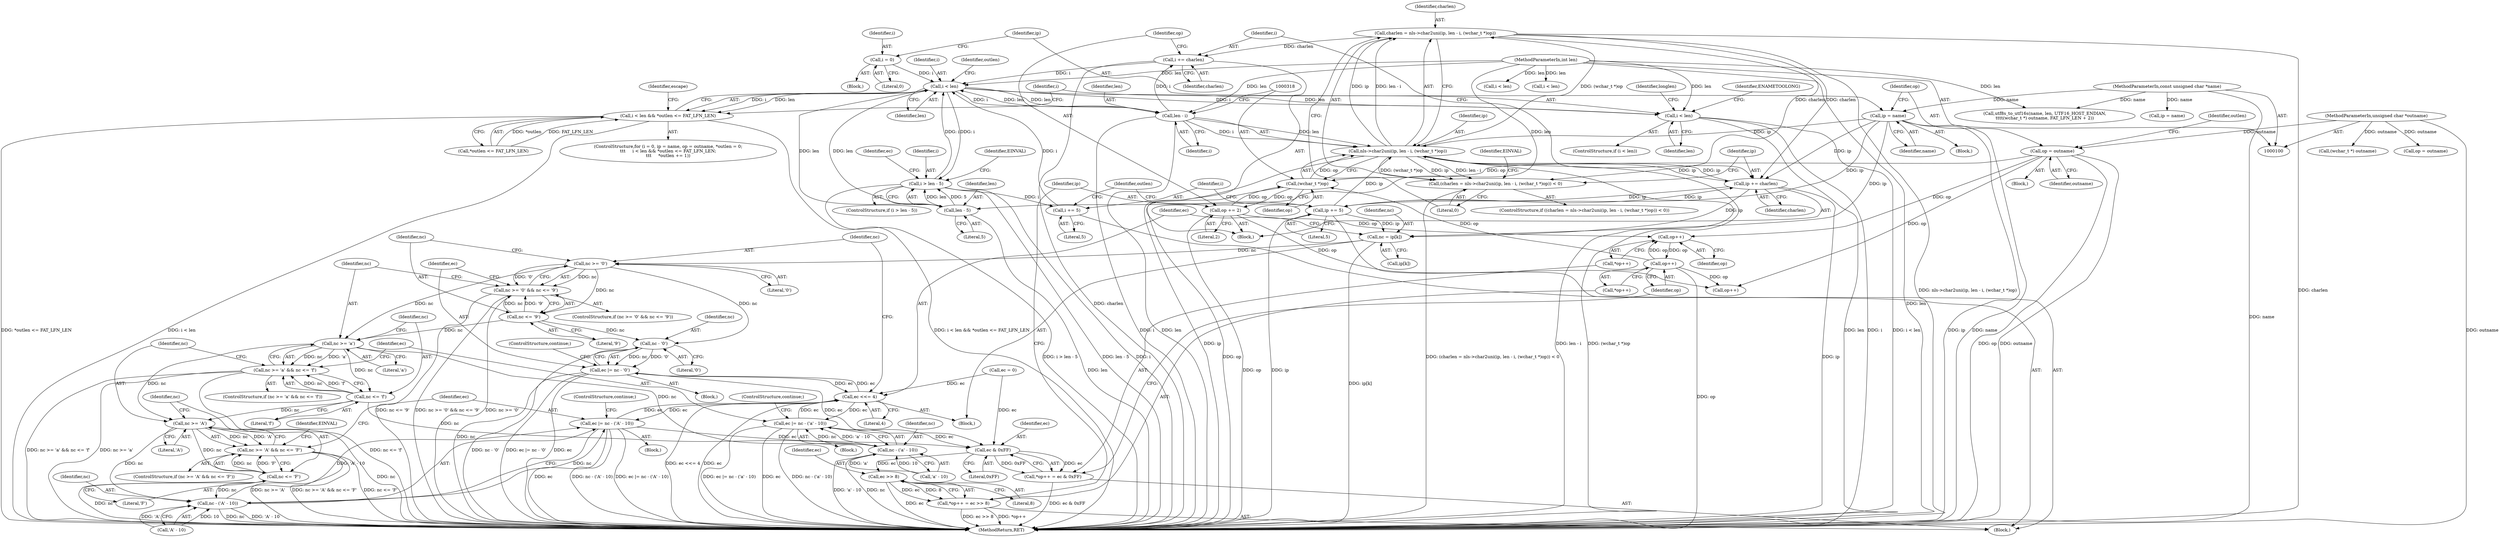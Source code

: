 digraph "0_linux_0720a06a7518c9d0c0125bd5d1f3b6264c55c3dd_0@integer" {
"1000310" [label="(Call,charlen = nls->char2uni(ip, len - i, (wchar_t *)op))"];
"1000312" [label="(Call,nls->char2uni(ip, len - i, (wchar_t *)op))"];
"1000300" [label="(Call,ip += 5)"];
"1000324" [label="(Call,ip += charlen)"];
"1000310" [label="(Call,charlen = nls->char2uni(ip, len - i, (wchar_t *)op))"];
"1000172" [label="(Call,ip = name)"];
"1000101" [label="(MethodParameterIn,const unsigned char *name)"];
"1000314" [label="(Call,len - i)"];
"1000184" [label="(Call,i < len)"];
"1000205" [label="(Call,i > len - 5)"];
"1000207" [label="(Call,len - 5)"];
"1000102" [label="(MethodParameterIn,int len)"];
"1000327" [label="(Call,i += charlen)"];
"1000168" [label="(Call,i = 0)"];
"1000303" [label="(Call,i += 5)"];
"1000317" [label="(Call,(wchar_t *)op)"];
"1000330" [label="(Call,op += 2)"];
"1000295" [label="(Call,op++)"];
"1000288" [label="(Call,op++)"];
"1000176" [label="(Call,op = outname)"];
"1000103" [label="(MethodParameterIn,unsigned char *outname)"];
"1000309" [label="(Call,(charlen = nls->char2uni(ip, len - i, (wchar_t *)op)) < 0)"];
"1000226" [label="(Call,nc = ip[k])"];
"1000236" [label="(Call,nc >= '0')"];
"1000235" [label="(Call,nc >= '0' && nc <= '9')"];
"1000239" [label="(Call,nc <= '9')"];
"1000245" [label="(Call,nc - '0')"];
"1000243" [label="(Call,ec |= nc - '0')"];
"1000231" [label="(Call,ec <<= 4)"];
"1000258" [label="(Call,ec |= nc - ('a' - 10))"];
"1000290" [label="(Call,ec & 0xFF)"];
"1000286" [label="(Call,*op++ = ec & 0xFF)"];
"1000297" [label="(Call,ec >> 8)"];
"1000293" [label="(Call,*op++ = ec >> 8)"];
"1000275" [label="(Call,ec |= nc - ('A' - 10))"];
"1000251" [label="(Call,nc >= 'a')"];
"1000250" [label="(Call,nc >= 'a' && nc <= 'f')"];
"1000254" [label="(Call,nc <= 'f')"];
"1000260" [label="(Call,nc - ('a' - 10))"];
"1000268" [label="(Call,nc >= 'A')"];
"1000267" [label="(Call,nc >= 'A' && nc <= 'F')"];
"1000271" [label="(Call,nc <= 'F')"];
"1000277" [label="(Call,nc - ('A' - 10))"];
"1000183" [label="(Call,i < len && *outlen <= FAT_LFN_LEN)"];
"1000334" [label="(Call,i < len)"];
"1000227" [label="(Identifier,nc)"];
"1000204" [label="(ControlStructure,if (i > len - 5))"];
"1000124" [label="(Call,utf8s_to_utf16s(name, len, UTF16_HOST_ENDIAN,\n\t\t\t\t(wchar_t *) outname, FAT_LFN_LEN + 2))"];
"1000177" [label="(Identifier,op)"];
"1000241" [label="(Literal,'9')"];
"1000388" [label="(Call,i < len)"];
"1000226" [label="(Call,nc = ip[k])"];
"1000275" [label="(Call,ec |= nc - ('A' - 10))"];
"1000279" [label="(Call,'A' - 10)"];
"1000277" [label="(Call,nc - ('A' - 10))"];
"1000252" [label="(Identifier,nc)"];
"1000203" [label="(Block,)"];
"1000166" [label="(ControlStructure,for (i = 0, ip = name, op = outname, *outlen = 0;\n\t\t\t     i < len && *outlen <= FAT_LFN_LEN;\n\t\t\t     *outlen += 1))"];
"1000257" [label="(Block,)"];
"1000335" [label="(Identifier,i)"];
"1000187" [label="(Call,*outlen <= FAT_LFN_LEN)"];
"1000250" [label="(Call,nc >= 'a' && nc <= 'f')"];
"1000272" [label="(Identifier,nc)"];
"1000183" [label="(Call,i < len && *outlen <= FAT_LFN_LEN)"];
"1000302" [label="(Literal,5)"];
"1000213" [label="(Call,ec = 0)"];
"1000233" [label="(Literal,4)"];
"1000301" [label="(Identifier,ip)"];
"1000332" [label="(Literal,2)"];
"1000260" [label="(Call,nc - ('a' - 10))"];
"1000175" [label="(Block,)"];
"1000298" [label="(Identifier,ec)"];
"1000312" [label="(Call,nls->char2uni(ip, len - i, (wchar_t *)op))"];
"1000297" [label="(Call,ec >> 8)"];
"1000268" [label="(Call,nc >= 'A')"];
"1000325" [label="(Identifier,ip)"];
"1000225" [label="(Block,)"];
"1000308" [label="(ControlStructure,if ((charlen = nls->char2uni(ip, len - i, (wchar_t *)op)) < 0))"];
"1000172" [label="(Call,ip = name)"];
"1000246" [label="(Identifier,nc)"];
"1000181" [label="(Identifier,outlen)"];
"1000316" [label="(Identifier,i)"];
"1000270" [label="(Literal,'A')"];
"1000339" [label="(Identifier,ENAMETOOLONG)"];
"1000185" [label="(Identifier,i)"];
"1000209" [label="(Literal,5)"];
"1000173" [label="(Identifier,ip)"];
"1000258" [label="(Call,ec |= nc - ('a' - 10))"];
"1000330" [label="(Call,op += 2)"];
"1000299" [label="(Literal,8)"];
"1000336" [label="(Identifier,len)"];
"1000265" [label="(ControlStructure,continue;)"];
"1000329" [label="(Identifier,charlen)"];
"1000168" [label="(Call,i = 0)"];
"1000324" [label="(Call,ip += charlen)"];
"1000286" [label="(Call,*op++ = ec & 0xFF)"];
"1000253" [label="(Literal,'a')"];
"1000212" [label="(Identifier,EINVAL)"];
"1000333" [label="(ControlStructure,if (i < len))"];
"1000198" [label="(Identifier,escape)"];
"1000261" [label="(Identifier,nc)"];
"1000327" [label="(Call,i += charlen)"];
"1000259" [label="(Identifier,ec)"];
"1000189" [label="(Identifier,outlen)"];
"1000235" [label="(Call,nc >= '0' && nc <= '9')"];
"1000323" [label="(Identifier,EINVAL)"];
"1000326" [label="(Identifier,charlen)"];
"1000352" [label="(Call,op = outname)"];
"1000245" [label="(Call,nc - '0')"];
"1000242" [label="(Block,)"];
"1000282" [label="(ControlStructure,continue;)"];
"1000228" [label="(Call,ip[k])"];
"1000102" [label="(MethodParameterIn,int len)"];
"1000300" [label="(Call,ip += 5)"];
"1000303" [label="(Call,i += 5)"];
"1000287" [label="(Call,*op++)"];
"1000232" [label="(Identifier,ec)"];
"1000396" [label="(Identifier,longlen)"];
"1000334" [label="(Call,i < len)"];
"1000305" [label="(Literal,5)"];
"1000459" [label="(MethodReturn,RET)"];
"1000169" [label="(Identifier,i)"];
"1000267" [label="(Call,nc >= 'A' && nc <= 'F')"];
"1000254" [label="(Call,nc <= 'f')"];
"1000285" [label="(Identifier,EINVAL)"];
"1000291" [label="(Identifier,ec)"];
"1000186" [label="(Identifier,len)"];
"1000184" [label="(Call,i < len)"];
"1000309" [label="(Call,(charlen = nls->char2uni(ip, len - i, (wchar_t *)op)) < 0)"];
"1000314" [label="(Call,len - i)"];
"1000292" [label="(Literal,0xFF)"];
"1000269" [label="(Identifier,nc)"];
"1000315" [label="(Identifier,len)"];
"1000240" [label="(Identifier,nc)"];
"1000266" [label="(ControlStructure,if (nc >= 'A' && nc <= 'F'))"];
"1000234" [label="(ControlStructure,if (nc >= '0' && nc <= '9'))"];
"1000248" [label="(ControlStructure,continue;)"];
"1000244" [label="(Identifier,ec)"];
"1000176" [label="(Call,op = outname)"];
"1000407" [label="(Call,op++)"];
"1000170" [label="(Literal,0)"];
"1000290" [label="(Call,ec & 0xFF)"];
"1000101" [label="(MethodParameterIn,const unsigned char *name)"];
"1000271" [label="(Call,nc <= 'F')"];
"1000238" [label="(Literal,'0')"];
"1000293" [label="(Call,*op++ = ec >> 8)"];
"1000304" [label="(Identifier,i)"];
"1000193" [label="(Identifier,outlen)"];
"1000207" [label="(Call,len - 5)"];
"1000276" [label="(Identifier,ec)"];
"1000320" [label="(Literal,0)"];
"1000262" [label="(Call,'a' - 10)"];
"1000255" [label="(Identifier,nc)"];
"1000294" [label="(Call,*op++)"];
"1000288" [label="(Call,op++)"];
"1000289" [label="(Identifier,op)"];
"1000239" [label="(Call,nc <= '9')"];
"1000128" [label="(Call,(wchar_t *) outname)"];
"1000348" [label="(Call,ip = name)"];
"1000313" [label="(Identifier,ip)"];
"1000295" [label="(Call,op++)"];
"1000296" [label="(Identifier,op)"];
"1000247" [label="(Literal,'0')"];
"1000174" [label="(Identifier,name)"];
"1000251" [label="(Call,nc >= 'a')"];
"1000256" [label="(Literal,'f')"];
"1000171" [label="(Block,)"];
"1000311" [label="(Identifier,charlen)"];
"1000214" [label="(Identifier,ec)"];
"1000178" [label="(Identifier,outname)"];
"1000205" [label="(Call,i > len - 5)"];
"1000236" [label="(Call,nc >= '0')"];
"1000328" [label="(Identifier,i)"];
"1000249" [label="(ControlStructure,if (nc >= 'a' && nc <= 'f'))"];
"1000103" [label="(MethodParameterIn,unsigned char *outname)"];
"1000273" [label="(Literal,'F')"];
"1000231" [label="(Call,ec <<= 4)"];
"1000237" [label="(Identifier,nc)"];
"1000206" [label="(Identifier,i)"];
"1000331" [label="(Identifier,op)"];
"1000319" [label="(Identifier,op)"];
"1000243" [label="(Call,ec |= nc - '0')"];
"1000317" [label="(Call,(wchar_t *)op)"];
"1000360" [label="(Call,i < len)"];
"1000208" [label="(Identifier,len)"];
"1000278" [label="(Identifier,nc)"];
"1000307" [label="(Block,)"];
"1000167" [label="(Block,)"];
"1000274" [label="(Block,)"];
"1000310" [label="(Call,charlen = nls->char2uni(ip, len - i, (wchar_t *)op))"];
"1000310" -> "1000309"  [label="AST: "];
"1000310" -> "1000312"  [label="CFG: "];
"1000311" -> "1000310"  [label="AST: "];
"1000312" -> "1000310"  [label="AST: "];
"1000320" -> "1000310"  [label="CFG: "];
"1000310" -> "1000459"  [label="DDG: nls->char2uni(ip, len - i, (wchar_t *)op)"];
"1000310" -> "1000459"  [label="DDG: charlen"];
"1000310" -> "1000309"  [label="DDG: charlen"];
"1000312" -> "1000310"  [label="DDG: ip"];
"1000312" -> "1000310"  [label="DDG: len - i"];
"1000312" -> "1000310"  [label="DDG: (wchar_t *)op"];
"1000310" -> "1000324"  [label="DDG: charlen"];
"1000310" -> "1000327"  [label="DDG: charlen"];
"1000312" -> "1000317"  [label="CFG: "];
"1000313" -> "1000312"  [label="AST: "];
"1000314" -> "1000312"  [label="AST: "];
"1000317" -> "1000312"  [label="AST: "];
"1000312" -> "1000459"  [label="DDG: ip"];
"1000312" -> "1000459"  [label="DDG: len - i"];
"1000312" -> "1000459"  [label="DDG: (wchar_t *)op"];
"1000312" -> "1000309"  [label="DDG: ip"];
"1000312" -> "1000309"  [label="DDG: len - i"];
"1000312" -> "1000309"  [label="DDG: (wchar_t *)op"];
"1000300" -> "1000312"  [label="DDG: ip"];
"1000324" -> "1000312"  [label="DDG: ip"];
"1000172" -> "1000312"  [label="DDG: ip"];
"1000314" -> "1000312"  [label="DDG: len"];
"1000314" -> "1000312"  [label="DDG: i"];
"1000317" -> "1000312"  [label="DDG: op"];
"1000312" -> "1000324"  [label="DDG: ip"];
"1000300" -> "1000203"  [label="AST: "];
"1000300" -> "1000302"  [label="CFG: "];
"1000301" -> "1000300"  [label="AST: "];
"1000302" -> "1000300"  [label="AST: "];
"1000304" -> "1000300"  [label="CFG: "];
"1000300" -> "1000459"  [label="DDG: ip"];
"1000300" -> "1000226"  [label="DDG: ip"];
"1000324" -> "1000300"  [label="DDG: ip"];
"1000172" -> "1000300"  [label="DDG: ip"];
"1000300" -> "1000324"  [label="DDG: ip"];
"1000324" -> "1000307"  [label="AST: "];
"1000324" -> "1000326"  [label="CFG: "];
"1000325" -> "1000324"  [label="AST: "];
"1000326" -> "1000324"  [label="AST: "];
"1000328" -> "1000324"  [label="CFG: "];
"1000324" -> "1000459"  [label="DDG: ip"];
"1000324" -> "1000226"  [label="DDG: ip"];
"1000172" -> "1000324"  [label="DDG: ip"];
"1000172" -> "1000171"  [label="AST: "];
"1000172" -> "1000174"  [label="CFG: "];
"1000173" -> "1000172"  [label="AST: "];
"1000174" -> "1000172"  [label="AST: "];
"1000177" -> "1000172"  [label="CFG: "];
"1000172" -> "1000459"  [label="DDG: ip"];
"1000172" -> "1000459"  [label="DDG: name"];
"1000101" -> "1000172"  [label="DDG: name"];
"1000172" -> "1000226"  [label="DDG: ip"];
"1000101" -> "1000100"  [label="AST: "];
"1000101" -> "1000459"  [label="DDG: name"];
"1000101" -> "1000124"  [label="DDG: name"];
"1000101" -> "1000348"  [label="DDG: name"];
"1000314" -> "1000316"  [label="CFG: "];
"1000315" -> "1000314"  [label="AST: "];
"1000316" -> "1000314"  [label="AST: "];
"1000318" -> "1000314"  [label="CFG: "];
"1000314" -> "1000459"  [label="DDG: len"];
"1000314" -> "1000459"  [label="DDG: i"];
"1000314" -> "1000184"  [label="DDG: len"];
"1000184" -> "1000314"  [label="DDG: len"];
"1000184" -> "1000314"  [label="DDG: i"];
"1000102" -> "1000314"  [label="DDG: len"];
"1000314" -> "1000327"  [label="DDG: i"];
"1000184" -> "1000183"  [label="AST: "];
"1000184" -> "1000186"  [label="CFG: "];
"1000185" -> "1000184"  [label="AST: "];
"1000186" -> "1000184"  [label="AST: "];
"1000189" -> "1000184"  [label="CFG: "];
"1000183" -> "1000184"  [label="CFG: "];
"1000184" -> "1000183"  [label="DDG: i"];
"1000184" -> "1000183"  [label="DDG: len"];
"1000205" -> "1000184"  [label="DDG: i"];
"1000327" -> "1000184"  [label="DDG: i"];
"1000168" -> "1000184"  [label="DDG: i"];
"1000303" -> "1000184"  [label="DDG: i"];
"1000207" -> "1000184"  [label="DDG: len"];
"1000102" -> "1000184"  [label="DDG: len"];
"1000184" -> "1000205"  [label="DDG: i"];
"1000184" -> "1000207"  [label="DDG: len"];
"1000184" -> "1000334"  [label="DDG: i"];
"1000184" -> "1000334"  [label="DDG: len"];
"1000205" -> "1000204"  [label="AST: "];
"1000205" -> "1000207"  [label="CFG: "];
"1000206" -> "1000205"  [label="AST: "];
"1000207" -> "1000205"  [label="AST: "];
"1000212" -> "1000205"  [label="CFG: "];
"1000214" -> "1000205"  [label="CFG: "];
"1000205" -> "1000459"  [label="DDG: i"];
"1000205" -> "1000459"  [label="DDG: len - 5"];
"1000205" -> "1000459"  [label="DDG: i > len - 5"];
"1000207" -> "1000205"  [label="DDG: len"];
"1000207" -> "1000205"  [label="DDG: 5"];
"1000205" -> "1000303"  [label="DDG: i"];
"1000207" -> "1000209"  [label="CFG: "];
"1000208" -> "1000207"  [label="AST: "];
"1000209" -> "1000207"  [label="AST: "];
"1000207" -> "1000459"  [label="DDG: len"];
"1000102" -> "1000207"  [label="DDG: len"];
"1000102" -> "1000100"  [label="AST: "];
"1000102" -> "1000459"  [label="DDG: len"];
"1000102" -> "1000124"  [label="DDG: len"];
"1000102" -> "1000334"  [label="DDG: len"];
"1000102" -> "1000360"  [label="DDG: len"];
"1000102" -> "1000388"  [label="DDG: len"];
"1000327" -> "1000307"  [label="AST: "];
"1000327" -> "1000329"  [label="CFG: "];
"1000328" -> "1000327"  [label="AST: "];
"1000329" -> "1000327"  [label="AST: "];
"1000331" -> "1000327"  [label="CFG: "];
"1000327" -> "1000459"  [label="DDG: charlen"];
"1000168" -> "1000167"  [label="AST: "];
"1000168" -> "1000170"  [label="CFG: "];
"1000169" -> "1000168"  [label="AST: "];
"1000170" -> "1000168"  [label="AST: "];
"1000173" -> "1000168"  [label="CFG: "];
"1000303" -> "1000203"  [label="AST: "];
"1000303" -> "1000305"  [label="CFG: "];
"1000304" -> "1000303"  [label="AST: "];
"1000305" -> "1000303"  [label="AST: "];
"1000193" -> "1000303"  [label="CFG: "];
"1000317" -> "1000319"  [label="CFG: "];
"1000318" -> "1000317"  [label="AST: "];
"1000319" -> "1000317"  [label="AST: "];
"1000317" -> "1000459"  [label="DDG: op"];
"1000330" -> "1000317"  [label="DDG: op"];
"1000295" -> "1000317"  [label="DDG: op"];
"1000176" -> "1000317"  [label="DDG: op"];
"1000317" -> "1000330"  [label="DDG: op"];
"1000330" -> "1000307"  [label="AST: "];
"1000330" -> "1000332"  [label="CFG: "];
"1000331" -> "1000330"  [label="AST: "];
"1000332" -> "1000330"  [label="AST: "];
"1000193" -> "1000330"  [label="CFG: "];
"1000330" -> "1000459"  [label="DDG: op"];
"1000330" -> "1000288"  [label="DDG: op"];
"1000330" -> "1000407"  [label="DDG: op"];
"1000295" -> "1000294"  [label="AST: "];
"1000295" -> "1000296"  [label="CFG: "];
"1000296" -> "1000295"  [label="AST: "];
"1000294" -> "1000295"  [label="CFG: "];
"1000295" -> "1000459"  [label="DDG: op"];
"1000295" -> "1000288"  [label="DDG: op"];
"1000288" -> "1000295"  [label="DDG: op"];
"1000295" -> "1000407"  [label="DDG: op"];
"1000288" -> "1000287"  [label="AST: "];
"1000288" -> "1000289"  [label="CFG: "];
"1000289" -> "1000288"  [label="AST: "];
"1000287" -> "1000288"  [label="CFG: "];
"1000176" -> "1000288"  [label="DDG: op"];
"1000176" -> "1000175"  [label="AST: "];
"1000176" -> "1000178"  [label="CFG: "];
"1000177" -> "1000176"  [label="AST: "];
"1000178" -> "1000176"  [label="AST: "];
"1000181" -> "1000176"  [label="CFG: "];
"1000176" -> "1000459"  [label="DDG: outname"];
"1000176" -> "1000459"  [label="DDG: op"];
"1000103" -> "1000176"  [label="DDG: outname"];
"1000176" -> "1000407"  [label="DDG: op"];
"1000103" -> "1000100"  [label="AST: "];
"1000103" -> "1000459"  [label="DDG: outname"];
"1000103" -> "1000128"  [label="DDG: outname"];
"1000103" -> "1000352"  [label="DDG: outname"];
"1000309" -> "1000308"  [label="AST: "];
"1000309" -> "1000320"  [label="CFG: "];
"1000320" -> "1000309"  [label="AST: "];
"1000323" -> "1000309"  [label="CFG: "];
"1000325" -> "1000309"  [label="CFG: "];
"1000309" -> "1000459"  [label="DDG: (charlen = nls->char2uni(ip, len - i, (wchar_t *)op)) < 0"];
"1000226" -> "1000225"  [label="AST: "];
"1000226" -> "1000228"  [label="CFG: "];
"1000227" -> "1000226"  [label="AST: "];
"1000228" -> "1000226"  [label="AST: "];
"1000232" -> "1000226"  [label="CFG: "];
"1000226" -> "1000459"  [label="DDG: ip[k]"];
"1000226" -> "1000236"  [label="DDG: nc"];
"1000236" -> "1000235"  [label="AST: "];
"1000236" -> "1000238"  [label="CFG: "];
"1000237" -> "1000236"  [label="AST: "];
"1000238" -> "1000236"  [label="AST: "];
"1000240" -> "1000236"  [label="CFG: "];
"1000235" -> "1000236"  [label="CFG: "];
"1000236" -> "1000235"  [label="DDG: nc"];
"1000236" -> "1000235"  [label="DDG: '0'"];
"1000236" -> "1000239"  [label="DDG: nc"];
"1000236" -> "1000245"  [label="DDG: nc"];
"1000236" -> "1000251"  [label="DDG: nc"];
"1000235" -> "1000234"  [label="AST: "];
"1000235" -> "1000239"  [label="CFG: "];
"1000239" -> "1000235"  [label="AST: "];
"1000244" -> "1000235"  [label="CFG: "];
"1000252" -> "1000235"  [label="CFG: "];
"1000235" -> "1000459"  [label="DDG: nc >= '0'"];
"1000235" -> "1000459"  [label="DDG: nc <= '9'"];
"1000235" -> "1000459"  [label="DDG: nc >= '0' && nc <= '9'"];
"1000239" -> "1000235"  [label="DDG: nc"];
"1000239" -> "1000235"  [label="DDG: '9'"];
"1000239" -> "1000241"  [label="CFG: "];
"1000240" -> "1000239"  [label="AST: "];
"1000241" -> "1000239"  [label="AST: "];
"1000239" -> "1000245"  [label="DDG: nc"];
"1000239" -> "1000251"  [label="DDG: nc"];
"1000245" -> "1000243"  [label="AST: "];
"1000245" -> "1000247"  [label="CFG: "];
"1000246" -> "1000245"  [label="AST: "];
"1000247" -> "1000245"  [label="AST: "];
"1000243" -> "1000245"  [label="CFG: "];
"1000245" -> "1000459"  [label="DDG: nc"];
"1000245" -> "1000243"  [label="DDG: nc"];
"1000245" -> "1000243"  [label="DDG: '0'"];
"1000243" -> "1000242"  [label="AST: "];
"1000244" -> "1000243"  [label="AST: "];
"1000248" -> "1000243"  [label="CFG: "];
"1000243" -> "1000459"  [label="DDG: ec"];
"1000243" -> "1000459"  [label="DDG: nc - '0'"];
"1000243" -> "1000459"  [label="DDG: ec |= nc - '0'"];
"1000243" -> "1000231"  [label="DDG: ec"];
"1000231" -> "1000243"  [label="DDG: ec"];
"1000243" -> "1000290"  [label="DDG: ec"];
"1000231" -> "1000225"  [label="AST: "];
"1000231" -> "1000233"  [label="CFG: "];
"1000232" -> "1000231"  [label="AST: "];
"1000233" -> "1000231"  [label="AST: "];
"1000237" -> "1000231"  [label="CFG: "];
"1000231" -> "1000459"  [label="DDG: ec <<= 4"];
"1000231" -> "1000459"  [label="DDG: ec"];
"1000258" -> "1000231"  [label="DDG: ec"];
"1000213" -> "1000231"  [label="DDG: ec"];
"1000275" -> "1000231"  [label="DDG: ec"];
"1000231" -> "1000258"  [label="DDG: ec"];
"1000231" -> "1000275"  [label="DDG: ec"];
"1000258" -> "1000257"  [label="AST: "];
"1000258" -> "1000260"  [label="CFG: "];
"1000259" -> "1000258"  [label="AST: "];
"1000260" -> "1000258"  [label="AST: "];
"1000265" -> "1000258"  [label="CFG: "];
"1000258" -> "1000459"  [label="DDG: ec"];
"1000258" -> "1000459"  [label="DDG: nc - ('a' - 10)"];
"1000258" -> "1000459"  [label="DDG: ec |= nc - ('a' - 10)"];
"1000260" -> "1000258"  [label="DDG: nc"];
"1000260" -> "1000258"  [label="DDG: 'a' - 10"];
"1000258" -> "1000290"  [label="DDG: ec"];
"1000290" -> "1000286"  [label="AST: "];
"1000290" -> "1000292"  [label="CFG: "];
"1000291" -> "1000290"  [label="AST: "];
"1000292" -> "1000290"  [label="AST: "];
"1000286" -> "1000290"  [label="CFG: "];
"1000290" -> "1000286"  [label="DDG: ec"];
"1000290" -> "1000286"  [label="DDG: 0xFF"];
"1000213" -> "1000290"  [label="DDG: ec"];
"1000275" -> "1000290"  [label="DDG: ec"];
"1000290" -> "1000297"  [label="DDG: ec"];
"1000286" -> "1000203"  [label="AST: "];
"1000287" -> "1000286"  [label="AST: "];
"1000296" -> "1000286"  [label="CFG: "];
"1000286" -> "1000459"  [label="DDG: ec & 0xFF"];
"1000297" -> "1000293"  [label="AST: "];
"1000297" -> "1000299"  [label="CFG: "];
"1000298" -> "1000297"  [label="AST: "];
"1000299" -> "1000297"  [label="AST: "];
"1000293" -> "1000297"  [label="CFG: "];
"1000297" -> "1000459"  [label="DDG: ec"];
"1000297" -> "1000293"  [label="DDG: ec"];
"1000297" -> "1000293"  [label="DDG: 8"];
"1000293" -> "1000203"  [label="AST: "];
"1000294" -> "1000293"  [label="AST: "];
"1000301" -> "1000293"  [label="CFG: "];
"1000293" -> "1000459"  [label="DDG: *op++"];
"1000293" -> "1000459"  [label="DDG: ec >> 8"];
"1000275" -> "1000274"  [label="AST: "];
"1000275" -> "1000277"  [label="CFG: "];
"1000276" -> "1000275"  [label="AST: "];
"1000277" -> "1000275"  [label="AST: "];
"1000282" -> "1000275"  [label="CFG: "];
"1000275" -> "1000459"  [label="DDG: ec |= nc - ('A' - 10)"];
"1000275" -> "1000459"  [label="DDG: ec"];
"1000275" -> "1000459"  [label="DDG: nc - ('A' - 10)"];
"1000277" -> "1000275"  [label="DDG: nc"];
"1000277" -> "1000275"  [label="DDG: 'A' - 10"];
"1000251" -> "1000250"  [label="AST: "];
"1000251" -> "1000253"  [label="CFG: "];
"1000252" -> "1000251"  [label="AST: "];
"1000253" -> "1000251"  [label="AST: "];
"1000255" -> "1000251"  [label="CFG: "];
"1000250" -> "1000251"  [label="CFG: "];
"1000251" -> "1000250"  [label="DDG: nc"];
"1000251" -> "1000250"  [label="DDG: 'a'"];
"1000251" -> "1000254"  [label="DDG: nc"];
"1000251" -> "1000260"  [label="DDG: nc"];
"1000251" -> "1000268"  [label="DDG: nc"];
"1000250" -> "1000249"  [label="AST: "];
"1000250" -> "1000254"  [label="CFG: "];
"1000254" -> "1000250"  [label="AST: "];
"1000259" -> "1000250"  [label="CFG: "];
"1000269" -> "1000250"  [label="CFG: "];
"1000250" -> "1000459"  [label="DDG: nc >= 'a'"];
"1000250" -> "1000459"  [label="DDG: nc <= 'f'"];
"1000250" -> "1000459"  [label="DDG: nc >= 'a' && nc <= 'f'"];
"1000254" -> "1000250"  [label="DDG: nc"];
"1000254" -> "1000250"  [label="DDG: 'f'"];
"1000254" -> "1000256"  [label="CFG: "];
"1000255" -> "1000254"  [label="AST: "];
"1000256" -> "1000254"  [label="AST: "];
"1000254" -> "1000260"  [label="DDG: nc"];
"1000254" -> "1000268"  [label="DDG: nc"];
"1000260" -> "1000262"  [label="CFG: "];
"1000261" -> "1000260"  [label="AST: "];
"1000262" -> "1000260"  [label="AST: "];
"1000260" -> "1000459"  [label="DDG: 'a' - 10"];
"1000260" -> "1000459"  [label="DDG: nc"];
"1000262" -> "1000260"  [label="DDG: 'a'"];
"1000262" -> "1000260"  [label="DDG: 10"];
"1000268" -> "1000267"  [label="AST: "];
"1000268" -> "1000270"  [label="CFG: "];
"1000269" -> "1000268"  [label="AST: "];
"1000270" -> "1000268"  [label="AST: "];
"1000272" -> "1000268"  [label="CFG: "];
"1000267" -> "1000268"  [label="CFG: "];
"1000268" -> "1000459"  [label="DDG: nc"];
"1000268" -> "1000267"  [label="DDG: nc"];
"1000268" -> "1000267"  [label="DDG: 'A'"];
"1000268" -> "1000271"  [label="DDG: nc"];
"1000268" -> "1000277"  [label="DDG: nc"];
"1000267" -> "1000266"  [label="AST: "];
"1000267" -> "1000271"  [label="CFG: "];
"1000271" -> "1000267"  [label="AST: "];
"1000276" -> "1000267"  [label="CFG: "];
"1000285" -> "1000267"  [label="CFG: "];
"1000267" -> "1000459"  [label="DDG: nc >= 'A'"];
"1000267" -> "1000459"  [label="DDG: nc >= 'A' && nc <= 'F'"];
"1000267" -> "1000459"  [label="DDG: nc <= 'F'"];
"1000271" -> "1000267"  [label="DDG: nc"];
"1000271" -> "1000267"  [label="DDG: 'F'"];
"1000271" -> "1000273"  [label="CFG: "];
"1000272" -> "1000271"  [label="AST: "];
"1000273" -> "1000271"  [label="AST: "];
"1000271" -> "1000459"  [label="DDG: nc"];
"1000271" -> "1000277"  [label="DDG: nc"];
"1000277" -> "1000279"  [label="CFG: "];
"1000278" -> "1000277"  [label="AST: "];
"1000279" -> "1000277"  [label="AST: "];
"1000277" -> "1000459"  [label="DDG: nc"];
"1000277" -> "1000459"  [label="DDG: 'A' - 10"];
"1000279" -> "1000277"  [label="DDG: 'A'"];
"1000279" -> "1000277"  [label="DDG: 10"];
"1000183" -> "1000166"  [label="AST: "];
"1000183" -> "1000187"  [label="CFG: "];
"1000187" -> "1000183"  [label="AST: "];
"1000198" -> "1000183"  [label="CFG: "];
"1000335" -> "1000183"  [label="CFG: "];
"1000183" -> "1000459"  [label="DDG: *outlen <= FAT_LFN_LEN"];
"1000183" -> "1000459"  [label="DDG: i < len"];
"1000183" -> "1000459"  [label="DDG: i < len && *outlen <= FAT_LFN_LEN"];
"1000187" -> "1000183"  [label="DDG: *outlen"];
"1000187" -> "1000183"  [label="DDG: FAT_LFN_LEN"];
"1000334" -> "1000333"  [label="AST: "];
"1000334" -> "1000336"  [label="CFG: "];
"1000335" -> "1000334"  [label="AST: "];
"1000336" -> "1000334"  [label="AST: "];
"1000339" -> "1000334"  [label="CFG: "];
"1000396" -> "1000334"  [label="CFG: "];
"1000334" -> "1000459"  [label="DDG: i < len"];
"1000334" -> "1000459"  [label="DDG: len"];
"1000334" -> "1000459"  [label="DDG: i"];
}
